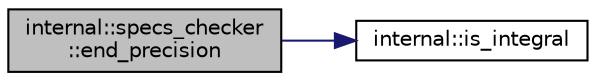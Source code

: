 digraph "internal::specs_checker::end_precision"
{
  edge [fontname="Helvetica",fontsize="10",labelfontname="Helvetica",labelfontsize="10"];
  node [fontname="Helvetica",fontsize="10",shape=record];
  rankdir="LR";
  Node1 [label="internal::specs_checker\l::end_precision",height=0.2,width=0.4,color="black", fillcolor="grey75", style="filled" fontcolor="black"];
  Node1 -> Node2 [color="midnightblue",fontsize="10",style="solid",fontname="Helvetica"];
  Node2 [label="internal::is_integral",height=0.2,width=0.4,color="black", fillcolor="white", style="filled",URL="$namespaceinternal.html#a09faa33ade86f8ff4b7eae46cfe148ee"];
}
